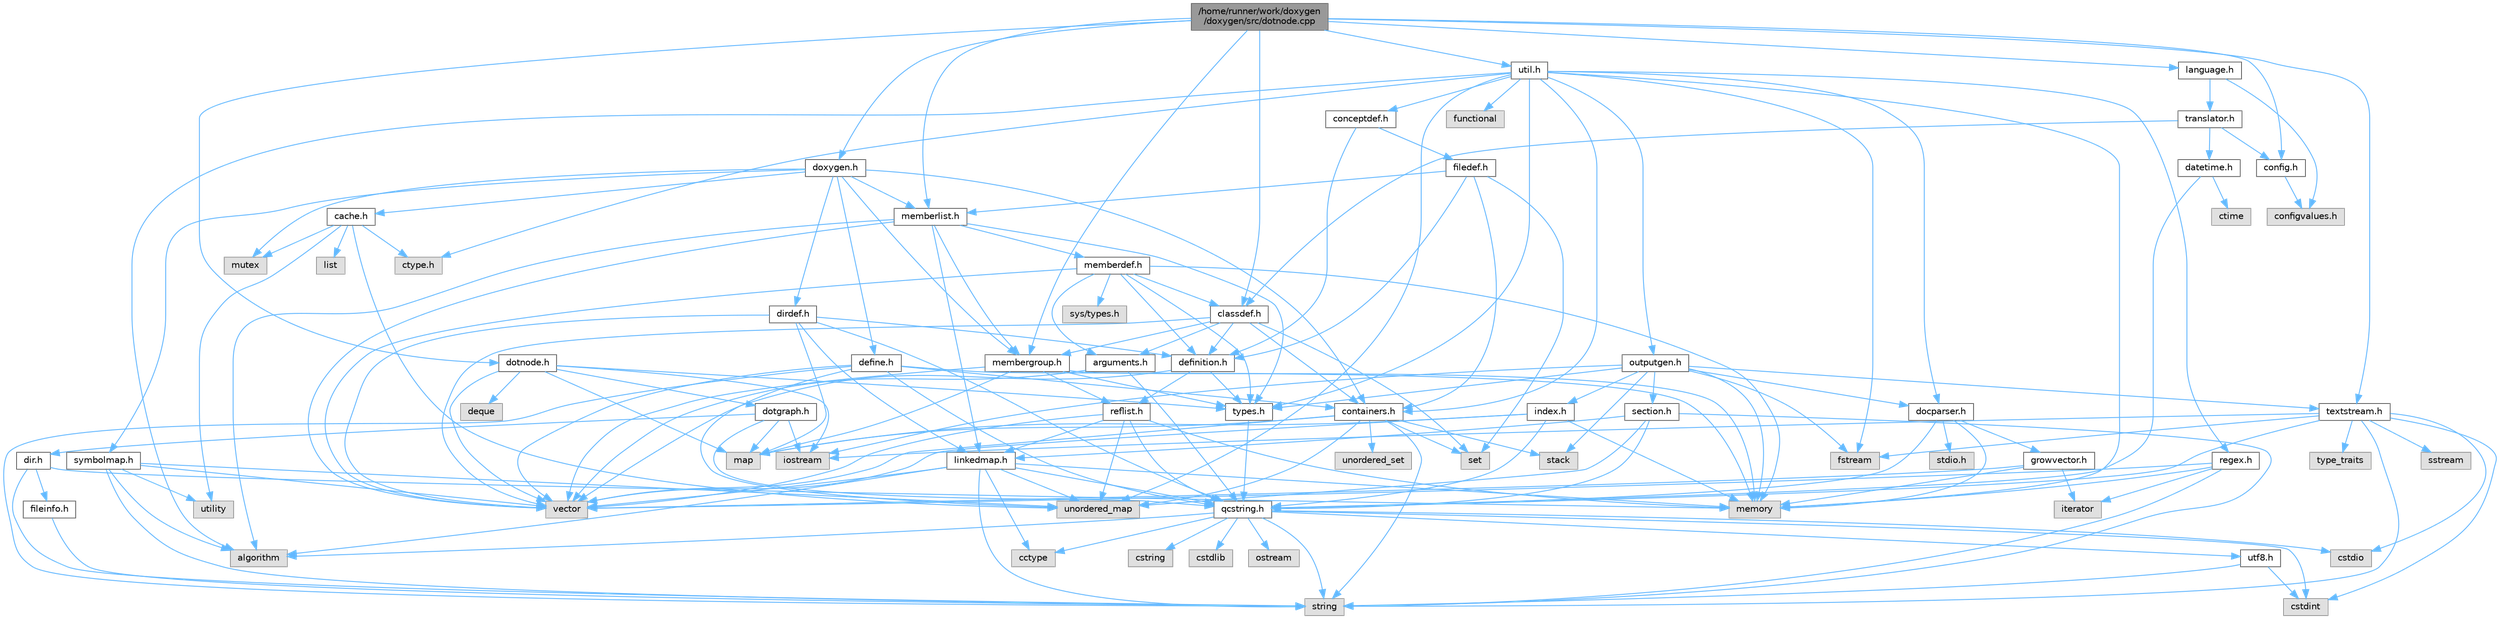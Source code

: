 digraph "/home/runner/work/doxygen/doxygen/src/dotnode.cpp"
{
 // INTERACTIVE_SVG=YES
 // LATEX_PDF_SIZE
  bgcolor="transparent";
  edge [fontname=Helvetica,fontsize=10,labelfontname=Helvetica,labelfontsize=10];
  node [fontname=Helvetica,fontsize=10,shape=box,height=0.2,width=0.4];
  Node1 [label="/home/runner/work/doxygen\l/doxygen/src/dotnode.cpp",height=0.2,width=0.4,color="gray40", fillcolor="grey60", style="filled", fontcolor="black",tooltip=" "];
  Node1 -> Node2 [color="steelblue1",style="solid"];
  Node2 [label="dotnode.h",height=0.2,width=0.4,color="grey40", fillcolor="white", style="filled",URL="$d8/d3b/dotnode_8h.html",tooltip=" "];
  Node2 -> Node3 [color="steelblue1",style="solid"];
  Node3 [label="vector",height=0.2,width=0.4,color="grey60", fillcolor="#E0E0E0", style="filled",tooltip=" "];
  Node2 -> Node4 [color="steelblue1",style="solid"];
  Node4 [label="map",height=0.2,width=0.4,color="grey60", fillcolor="#E0E0E0", style="filled",tooltip=" "];
  Node2 -> Node5 [color="steelblue1",style="solid"];
  Node5 [label="deque",height=0.2,width=0.4,color="grey60", fillcolor="#E0E0E0", style="filled",tooltip=" "];
  Node2 -> Node6 [color="steelblue1",style="solid"];
  Node6 [label="iostream",height=0.2,width=0.4,color="grey60", fillcolor="#E0E0E0", style="filled",tooltip=" "];
  Node2 -> Node7 [color="steelblue1",style="solid"];
  Node7 [label="types.h",height=0.2,width=0.4,color="grey40", fillcolor="white", style="filled",URL="$d9/d49/types_8h.html",tooltip="This file contains a number of basic enums and types."];
  Node7 -> Node8 [color="steelblue1",style="solid"];
  Node8 [label="qcstring.h",height=0.2,width=0.4,color="grey40", fillcolor="white", style="filled",URL="$d7/d5c/qcstring_8h.html",tooltip=" "];
  Node8 -> Node9 [color="steelblue1",style="solid"];
  Node9 [label="string",height=0.2,width=0.4,color="grey60", fillcolor="#E0E0E0", style="filled",tooltip=" "];
  Node8 -> Node10 [color="steelblue1",style="solid"];
  Node10 [label="algorithm",height=0.2,width=0.4,color="grey60", fillcolor="#E0E0E0", style="filled",tooltip=" "];
  Node8 -> Node11 [color="steelblue1",style="solid"];
  Node11 [label="cctype",height=0.2,width=0.4,color="grey60", fillcolor="#E0E0E0", style="filled",tooltip=" "];
  Node8 -> Node12 [color="steelblue1",style="solid"];
  Node12 [label="cstring",height=0.2,width=0.4,color="grey60", fillcolor="#E0E0E0", style="filled",tooltip=" "];
  Node8 -> Node13 [color="steelblue1",style="solid"];
  Node13 [label="cstdio",height=0.2,width=0.4,color="grey60", fillcolor="#E0E0E0", style="filled",tooltip=" "];
  Node8 -> Node14 [color="steelblue1",style="solid"];
  Node14 [label="cstdlib",height=0.2,width=0.4,color="grey60", fillcolor="#E0E0E0", style="filled",tooltip=" "];
  Node8 -> Node15 [color="steelblue1",style="solid"];
  Node15 [label="cstdint",height=0.2,width=0.4,color="grey60", fillcolor="#E0E0E0", style="filled",tooltip=" "];
  Node8 -> Node16 [color="steelblue1",style="solid"];
  Node16 [label="ostream",height=0.2,width=0.4,color="grey60", fillcolor="#E0E0E0", style="filled",tooltip=" "];
  Node8 -> Node17 [color="steelblue1",style="solid"];
  Node17 [label="utf8.h",height=0.2,width=0.4,color="grey40", fillcolor="white", style="filled",URL="$db/d7c/utf8_8h.html",tooltip="Various UTF8 related helper functions."];
  Node17 -> Node15 [color="steelblue1",style="solid"];
  Node17 -> Node9 [color="steelblue1",style="solid"];
  Node2 -> Node18 [color="steelblue1",style="solid"];
  Node18 [label="dotgraph.h",height=0.2,width=0.4,color="grey40", fillcolor="white", style="filled",URL="$d0/daa/dotgraph_8h.html",tooltip=" "];
  Node18 -> Node6 [color="steelblue1",style="solid"];
  Node18 -> Node4 [color="steelblue1",style="solid"];
  Node18 -> Node8 [color="steelblue1",style="solid"];
  Node18 -> Node19 [color="steelblue1",style="solid"];
  Node19 [label="dir.h",height=0.2,width=0.4,color="grey40", fillcolor="white", style="filled",URL="$df/d9c/dir_8h.html",tooltip=" "];
  Node19 -> Node9 [color="steelblue1",style="solid"];
  Node19 -> Node20 [color="steelblue1",style="solid"];
  Node20 [label="memory",height=0.2,width=0.4,color="grey60", fillcolor="#E0E0E0", style="filled",tooltip=" "];
  Node19 -> Node21 [color="steelblue1",style="solid"];
  Node21 [label="fileinfo.h",height=0.2,width=0.4,color="grey40", fillcolor="white", style="filled",URL="$df/d45/fileinfo_8h.html",tooltip=" "];
  Node21 -> Node9 [color="steelblue1",style="solid"];
  Node1 -> Node22 [color="steelblue1",style="solid"];
  Node22 [label="classdef.h",height=0.2,width=0.4,color="grey40", fillcolor="white", style="filled",URL="$d1/da6/classdef_8h.html",tooltip=" "];
  Node22 -> Node3 [color="steelblue1",style="solid"];
  Node22 -> Node23 [color="steelblue1",style="solid"];
  Node23 [label="set",height=0.2,width=0.4,color="grey60", fillcolor="#E0E0E0", style="filled",tooltip=" "];
  Node22 -> Node24 [color="steelblue1",style="solid"];
  Node24 [label="containers.h",height=0.2,width=0.4,color="grey40", fillcolor="white", style="filled",URL="$d5/d75/containers_8h.html",tooltip=" "];
  Node24 -> Node3 [color="steelblue1",style="solid"];
  Node24 -> Node9 [color="steelblue1",style="solid"];
  Node24 -> Node23 [color="steelblue1",style="solid"];
  Node24 -> Node4 [color="steelblue1",style="solid"];
  Node24 -> Node25 [color="steelblue1",style="solid"];
  Node25 [label="unordered_set",height=0.2,width=0.4,color="grey60", fillcolor="#E0E0E0", style="filled",tooltip=" "];
  Node24 -> Node26 [color="steelblue1",style="solid"];
  Node26 [label="unordered_map",height=0.2,width=0.4,color="grey60", fillcolor="#E0E0E0", style="filled",tooltip=" "];
  Node24 -> Node27 [color="steelblue1",style="solid"];
  Node27 [label="stack",height=0.2,width=0.4,color="grey60", fillcolor="#E0E0E0", style="filled",tooltip=" "];
  Node22 -> Node28 [color="steelblue1",style="solid"];
  Node28 [label="definition.h",height=0.2,width=0.4,color="grey40", fillcolor="white", style="filled",URL="$df/da1/definition_8h.html",tooltip=" "];
  Node28 -> Node3 [color="steelblue1",style="solid"];
  Node28 -> Node7 [color="steelblue1",style="solid"];
  Node28 -> Node29 [color="steelblue1",style="solid"];
  Node29 [label="reflist.h",height=0.2,width=0.4,color="grey40", fillcolor="white", style="filled",URL="$d1/d02/reflist_8h.html",tooltip=" "];
  Node29 -> Node3 [color="steelblue1",style="solid"];
  Node29 -> Node26 [color="steelblue1",style="solid"];
  Node29 -> Node20 [color="steelblue1",style="solid"];
  Node29 -> Node8 [color="steelblue1",style="solid"];
  Node29 -> Node30 [color="steelblue1",style="solid"];
  Node30 [label="linkedmap.h",height=0.2,width=0.4,color="grey40", fillcolor="white", style="filled",URL="$da/de1/linkedmap_8h.html",tooltip=" "];
  Node30 -> Node26 [color="steelblue1",style="solid"];
  Node30 -> Node3 [color="steelblue1",style="solid"];
  Node30 -> Node20 [color="steelblue1",style="solid"];
  Node30 -> Node9 [color="steelblue1",style="solid"];
  Node30 -> Node10 [color="steelblue1",style="solid"];
  Node30 -> Node11 [color="steelblue1",style="solid"];
  Node30 -> Node8 [color="steelblue1",style="solid"];
  Node22 -> Node31 [color="steelblue1",style="solid"];
  Node31 [label="arguments.h",height=0.2,width=0.4,color="grey40", fillcolor="white", style="filled",URL="$df/d9b/arguments_8h.html",tooltip=" "];
  Node31 -> Node3 [color="steelblue1",style="solid"];
  Node31 -> Node8 [color="steelblue1",style="solid"];
  Node22 -> Node32 [color="steelblue1",style="solid"];
  Node32 [label="membergroup.h",height=0.2,width=0.4,color="grey40", fillcolor="white", style="filled",URL="$d9/d11/membergroup_8h.html",tooltip=" "];
  Node32 -> Node3 [color="steelblue1",style="solid"];
  Node32 -> Node4 [color="steelblue1",style="solid"];
  Node32 -> Node20 [color="steelblue1",style="solid"];
  Node32 -> Node7 [color="steelblue1",style="solid"];
  Node32 -> Node29 [color="steelblue1",style="solid"];
  Node1 -> Node33 [color="steelblue1",style="solid"];
  Node33 [label="config.h",height=0.2,width=0.4,color="grey40", fillcolor="white", style="filled",URL="$db/d16/config_8h.html",tooltip=" "];
  Node33 -> Node34 [color="steelblue1",style="solid"];
  Node34 [label="configvalues.h",height=0.2,width=0.4,color="grey60", fillcolor="#E0E0E0", style="filled",tooltip=" "];
  Node1 -> Node35 [color="steelblue1",style="solid"];
  Node35 [label="memberlist.h",height=0.2,width=0.4,color="grey40", fillcolor="white", style="filled",URL="$dd/d78/memberlist_8h.html",tooltip=" "];
  Node35 -> Node3 [color="steelblue1",style="solid"];
  Node35 -> Node10 [color="steelblue1",style="solid"];
  Node35 -> Node36 [color="steelblue1",style="solid"];
  Node36 [label="memberdef.h",height=0.2,width=0.4,color="grey40", fillcolor="white", style="filled",URL="$d4/d46/memberdef_8h.html",tooltip=" "];
  Node36 -> Node3 [color="steelblue1",style="solid"];
  Node36 -> Node20 [color="steelblue1",style="solid"];
  Node36 -> Node37 [color="steelblue1",style="solid"];
  Node37 [label="sys/types.h",height=0.2,width=0.4,color="grey60", fillcolor="#E0E0E0", style="filled",tooltip=" "];
  Node36 -> Node7 [color="steelblue1",style="solid"];
  Node36 -> Node28 [color="steelblue1",style="solid"];
  Node36 -> Node31 [color="steelblue1",style="solid"];
  Node36 -> Node22 [color="steelblue1",style="solid"];
  Node35 -> Node30 [color="steelblue1",style="solid"];
  Node35 -> Node7 [color="steelblue1",style="solid"];
  Node35 -> Node32 [color="steelblue1",style="solid"];
  Node1 -> Node32 [color="steelblue1",style="solid"];
  Node1 -> Node38 [color="steelblue1",style="solid"];
  Node38 [label="language.h",height=0.2,width=0.4,color="grey40", fillcolor="white", style="filled",URL="$d8/dce/language_8h.html",tooltip=" "];
  Node38 -> Node39 [color="steelblue1",style="solid"];
  Node39 [label="translator.h",height=0.2,width=0.4,color="grey40", fillcolor="white", style="filled",URL="$d9/df1/translator_8h.html",tooltip=" "];
  Node39 -> Node22 [color="steelblue1",style="solid"];
  Node39 -> Node33 [color="steelblue1",style="solid"];
  Node39 -> Node40 [color="steelblue1",style="solid"];
  Node40 [label="datetime.h",height=0.2,width=0.4,color="grey40", fillcolor="white", style="filled",URL="$de/d1b/datetime_8h.html",tooltip=" "];
  Node40 -> Node41 [color="steelblue1",style="solid"];
  Node41 [label="ctime",height=0.2,width=0.4,color="grey60", fillcolor="#E0E0E0", style="filled",tooltip=" "];
  Node40 -> Node8 [color="steelblue1",style="solid"];
  Node38 -> Node34 [color="steelblue1",style="solid"];
  Node1 -> Node42 [color="steelblue1",style="solid"];
  Node42 [label="doxygen.h",height=0.2,width=0.4,color="grey40", fillcolor="white", style="filled",URL="$d1/da1/doxygen_8h.html",tooltip=" "];
  Node42 -> Node43 [color="steelblue1",style="solid"];
  Node43 [label="mutex",height=0.2,width=0.4,color="grey60", fillcolor="#E0E0E0", style="filled",tooltip=" "];
  Node42 -> Node24 [color="steelblue1",style="solid"];
  Node42 -> Node32 [color="steelblue1",style="solid"];
  Node42 -> Node44 [color="steelblue1",style="solid"];
  Node44 [label="dirdef.h",height=0.2,width=0.4,color="grey40", fillcolor="white", style="filled",URL="$d6/d15/dirdef_8h.html",tooltip=" "];
  Node44 -> Node3 [color="steelblue1",style="solid"];
  Node44 -> Node4 [color="steelblue1",style="solid"];
  Node44 -> Node8 [color="steelblue1",style="solid"];
  Node44 -> Node30 [color="steelblue1",style="solid"];
  Node44 -> Node28 [color="steelblue1",style="solid"];
  Node42 -> Node35 [color="steelblue1",style="solid"];
  Node42 -> Node45 [color="steelblue1",style="solid"];
  Node45 [label="define.h",height=0.2,width=0.4,color="grey40", fillcolor="white", style="filled",URL="$df/d67/define_8h.html",tooltip=" "];
  Node45 -> Node3 [color="steelblue1",style="solid"];
  Node45 -> Node20 [color="steelblue1",style="solid"];
  Node45 -> Node9 [color="steelblue1",style="solid"];
  Node45 -> Node26 [color="steelblue1",style="solid"];
  Node45 -> Node8 [color="steelblue1",style="solid"];
  Node45 -> Node24 [color="steelblue1",style="solid"];
  Node42 -> Node46 [color="steelblue1",style="solid"];
  Node46 [label="cache.h",height=0.2,width=0.4,color="grey40", fillcolor="white", style="filled",URL="$d3/d26/cache_8h.html",tooltip=" "];
  Node46 -> Node47 [color="steelblue1",style="solid"];
  Node47 [label="list",height=0.2,width=0.4,color="grey60", fillcolor="#E0E0E0", style="filled",tooltip=" "];
  Node46 -> Node26 [color="steelblue1",style="solid"];
  Node46 -> Node43 [color="steelblue1",style="solid"];
  Node46 -> Node48 [color="steelblue1",style="solid"];
  Node48 [label="utility",height=0.2,width=0.4,color="grey60", fillcolor="#E0E0E0", style="filled",tooltip=" "];
  Node46 -> Node49 [color="steelblue1",style="solid"];
  Node49 [label="ctype.h",height=0.2,width=0.4,color="grey60", fillcolor="#E0E0E0", style="filled",tooltip=" "];
  Node42 -> Node50 [color="steelblue1",style="solid"];
  Node50 [label="symbolmap.h",height=0.2,width=0.4,color="grey40", fillcolor="white", style="filled",URL="$d7/ddd/symbolmap_8h.html",tooltip=" "];
  Node50 -> Node10 [color="steelblue1",style="solid"];
  Node50 -> Node26 [color="steelblue1",style="solid"];
  Node50 -> Node3 [color="steelblue1",style="solid"];
  Node50 -> Node9 [color="steelblue1",style="solid"];
  Node50 -> Node48 [color="steelblue1",style="solid"];
  Node1 -> Node51 [color="steelblue1",style="solid"];
  Node51 [label="util.h",height=0.2,width=0.4,color="grey40", fillcolor="white", style="filled",URL="$d8/d3c/util_8h.html",tooltip="A bunch of utility functions."];
  Node51 -> Node20 [color="steelblue1",style="solid"];
  Node51 -> Node26 [color="steelblue1",style="solid"];
  Node51 -> Node10 [color="steelblue1",style="solid"];
  Node51 -> Node52 [color="steelblue1",style="solid"];
  Node52 [label="functional",height=0.2,width=0.4,color="grey60", fillcolor="#E0E0E0", style="filled",tooltip=" "];
  Node51 -> Node53 [color="steelblue1",style="solid"];
  Node53 [label="fstream",height=0.2,width=0.4,color="grey60", fillcolor="#E0E0E0", style="filled",tooltip=" "];
  Node51 -> Node49 [color="steelblue1",style="solid"];
  Node51 -> Node7 [color="steelblue1",style="solid"];
  Node51 -> Node54 [color="steelblue1",style="solid"];
  Node54 [label="docparser.h",height=0.2,width=0.4,color="grey40", fillcolor="white", style="filled",URL="$de/d9c/docparser_8h.html",tooltip=" "];
  Node54 -> Node55 [color="steelblue1",style="solid"];
  Node55 [label="stdio.h",height=0.2,width=0.4,color="grey60", fillcolor="#E0E0E0", style="filled",tooltip=" "];
  Node54 -> Node20 [color="steelblue1",style="solid"];
  Node54 -> Node8 [color="steelblue1",style="solid"];
  Node54 -> Node56 [color="steelblue1",style="solid"];
  Node56 [label="growvector.h",height=0.2,width=0.4,color="grey40", fillcolor="white", style="filled",URL="$d7/d50/growvector_8h.html",tooltip=" "];
  Node56 -> Node3 [color="steelblue1",style="solid"];
  Node56 -> Node20 [color="steelblue1",style="solid"];
  Node56 -> Node57 [color="steelblue1",style="solid"];
  Node57 [label="iterator",height=0.2,width=0.4,color="grey60", fillcolor="#E0E0E0", style="filled",tooltip=" "];
  Node51 -> Node24 [color="steelblue1",style="solid"];
  Node51 -> Node58 [color="steelblue1",style="solid"];
  Node58 [label="outputgen.h",height=0.2,width=0.4,color="grey40", fillcolor="white", style="filled",URL="$df/d06/outputgen_8h.html",tooltip=" "];
  Node58 -> Node20 [color="steelblue1",style="solid"];
  Node58 -> Node27 [color="steelblue1",style="solid"];
  Node58 -> Node6 [color="steelblue1",style="solid"];
  Node58 -> Node53 [color="steelblue1",style="solid"];
  Node58 -> Node7 [color="steelblue1",style="solid"];
  Node58 -> Node59 [color="steelblue1",style="solid"];
  Node59 [label="index.h",height=0.2,width=0.4,color="grey40", fillcolor="white", style="filled",URL="$d1/db5/index_8h.html",tooltip=" "];
  Node59 -> Node20 [color="steelblue1",style="solid"];
  Node59 -> Node3 [color="steelblue1",style="solid"];
  Node59 -> Node4 [color="steelblue1",style="solid"];
  Node59 -> Node8 [color="steelblue1",style="solid"];
  Node58 -> Node60 [color="steelblue1",style="solid"];
  Node60 [label="section.h",height=0.2,width=0.4,color="grey40", fillcolor="white", style="filled",URL="$d1/d2a/section_8h.html",tooltip=" "];
  Node60 -> Node9 [color="steelblue1",style="solid"];
  Node60 -> Node26 [color="steelblue1",style="solid"];
  Node60 -> Node8 [color="steelblue1",style="solid"];
  Node60 -> Node30 [color="steelblue1",style="solid"];
  Node58 -> Node61 [color="steelblue1",style="solid"];
  Node61 [label="textstream.h",height=0.2,width=0.4,color="grey40", fillcolor="white", style="filled",URL="$d4/d7d/textstream_8h.html",tooltip=" "];
  Node61 -> Node9 [color="steelblue1",style="solid"];
  Node61 -> Node6 [color="steelblue1",style="solid"];
  Node61 -> Node62 [color="steelblue1",style="solid"];
  Node62 [label="sstream",height=0.2,width=0.4,color="grey60", fillcolor="#E0E0E0", style="filled",tooltip=" "];
  Node61 -> Node15 [color="steelblue1",style="solid"];
  Node61 -> Node13 [color="steelblue1",style="solid"];
  Node61 -> Node53 [color="steelblue1",style="solid"];
  Node61 -> Node63 [color="steelblue1",style="solid"];
  Node63 [label="type_traits",height=0.2,width=0.4,color="grey60", fillcolor="#E0E0E0", style="filled",tooltip=" "];
  Node61 -> Node8 [color="steelblue1",style="solid"];
  Node58 -> Node54 [color="steelblue1",style="solid"];
  Node51 -> Node64 [color="steelblue1",style="solid"];
  Node64 [label="regex.h",height=0.2,width=0.4,color="grey40", fillcolor="white", style="filled",URL="$d1/d21/regex_8h.html",tooltip=" "];
  Node64 -> Node20 [color="steelblue1",style="solid"];
  Node64 -> Node9 [color="steelblue1",style="solid"];
  Node64 -> Node3 [color="steelblue1",style="solid"];
  Node64 -> Node57 [color="steelblue1",style="solid"];
  Node51 -> Node65 [color="steelblue1",style="solid"];
  Node65 [label="conceptdef.h",height=0.2,width=0.4,color="grey40", fillcolor="white", style="filled",URL="$da/df1/conceptdef_8h.html",tooltip=" "];
  Node65 -> Node28 [color="steelblue1",style="solid"];
  Node65 -> Node66 [color="steelblue1",style="solid"];
  Node66 [label="filedef.h",height=0.2,width=0.4,color="grey40", fillcolor="white", style="filled",URL="$d4/d3a/filedef_8h.html",tooltip=" "];
  Node66 -> Node23 [color="steelblue1",style="solid"];
  Node66 -> Node28 [color="steelblue1",style="solid"];
  Node66 -> Node35 [color="steelblue1",style="solid"];
  Node66 -> Node24 [color="steelblue1",style="solid"];
  Node1 -> Node61 [color="steelblue1",style="solid"];
}
